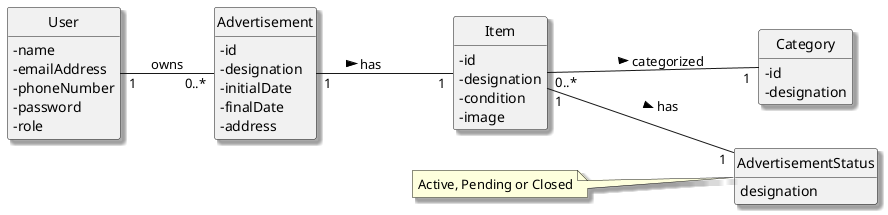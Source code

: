 @startuml
skinparam monochrome false
skinparam packageStyle rectangle
skinparam shadowing true
left to right direction
skinparam classAttributeIconSize 0
hide circle
hide methods

class User {
    - name
    - emailAddress
    - phoneNumber
    - password
    - role
}

class Category {
    - id
    - designation
}

class Item {
    - id
    - designation
    - condition
    - image
}

class Advertisement {
    - id
    - designation
    - initialDate
    - finalDate
    - address
}

enum AdvertisementStatus {
    designation
}

note left of AdvertisementStatus
Active, Pending or Closed
endnote

' --- Associações ---
User "1" -- "0..*" Advertisement : owns
Advertisement "1" -- "1" Item : has >
Item "0..*" -- "1" Category: categorized >
Item "1" -- "1" AdvertisementStatus: has >
@enduml